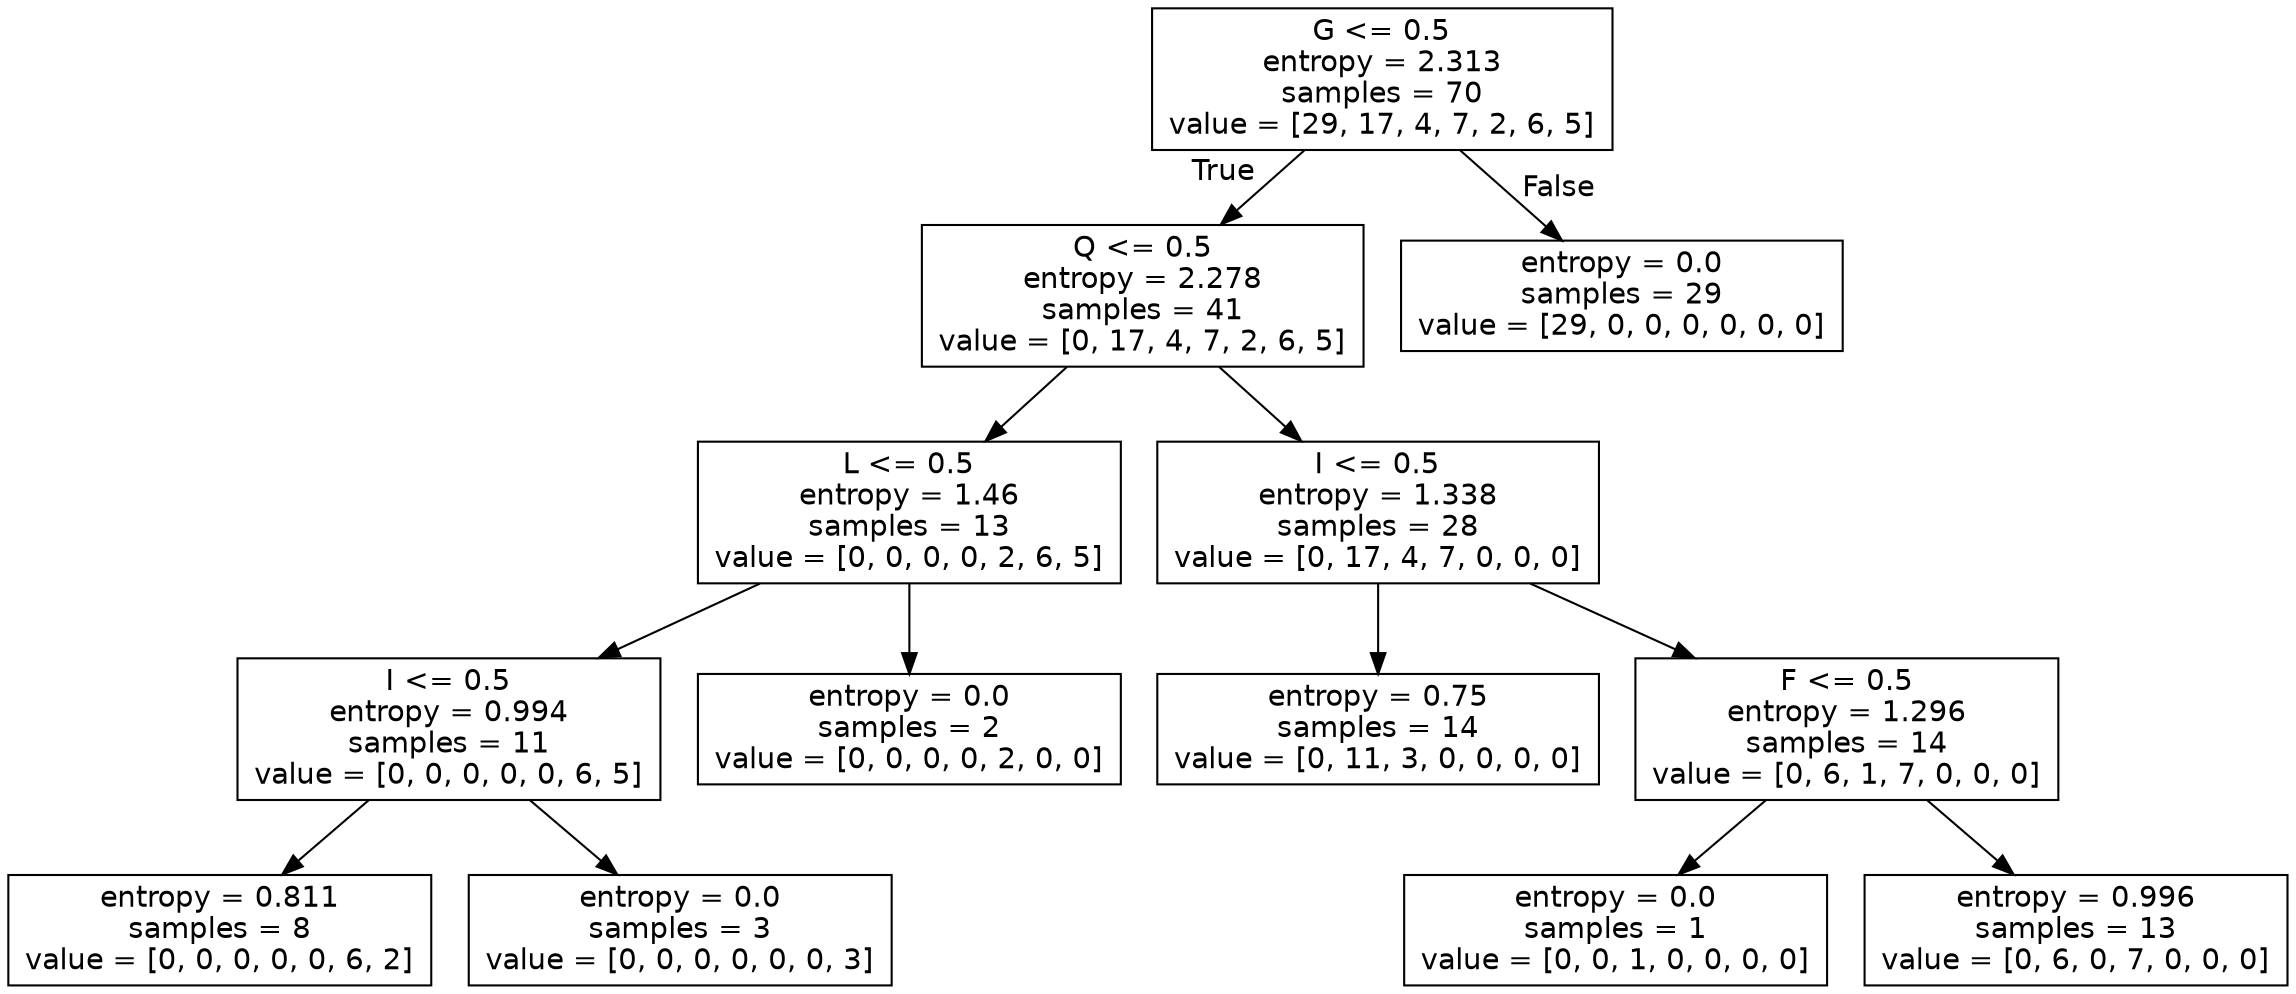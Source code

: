 digraph Tree {
node [shape=box, fontname="helvetica"] ;
edge [fontname="helvetica"] ;
0 [label="G <= 0.5\nentropy = 2.313\nsamples = 70\nvalue = [29, 17, 4, 7, 2, 6, 5]"] ;
1 [label="Q <= 0.5\nentropy = 2.278\nsamples = 41\nvalue = [0, 17, 4, 7, 2, 6, 5]"] ;
0 -> 1 [labeldistance=2.5, labelangle=45, headlabel="True"] ;
2 [label="L <= 0.5\nentropy = 1.46\nsamples = 13\nvalue = [0, 0, 0, 0, 2, 6, 5]"] ;
1 -> 2 ;
3 [label="I <= 0.5\nentropy = 0.994\nsamples = 11\nvalue = [0, 0, 0, 0, 0, 6, 5]"] ;
2 -> 3 ;
4 [label="entropy = 0.811\nsamples = 8\nvalue = [0, 0, 0, 0, 0, 6, 2]"] ;
3 -> 4 ;
5 [label="entropy = 0.0\nsamples = 3\nvalue = [0, 0, 0, 0, 0, 0, 3]"] ;
3 -> 5 ;
6 [label="entropy = 0.0\nsamples = 2\nvalue = [0, 0, 0, 0, 2, 0, 0]"] ;
2 -> 6 ;
7 [label="I <= 0.5\nentropy = 1.338\nsamples = 28\nvalue = [0, 17, 4, 7, 0, 0, 0]"] ;
1 -> 7 ;
8 [label="entropy = 0.75\nsamples = 14\nvalue = [0, 11, 3, 0, 0, 0, 0]"] ;
7 -> 8 ;
9 [label="F <= 0.5\nentropy = 1.296\nsamples = 14\nvalue = [0, 6, 1, 7, 0, 0, 0]"] ;
7 -> 9 ;
10 [label="entropy = 0.0\nsamples = 1\nvalue = [0, 0, 1, 0, 0, 0, 0]"] ;
9 -> 10 ;
11 [label="entropy = 0.996\nsamples = 13\nvalue = [0, 6, 0, 7, 0, 0, 0]"] ;
9 -> 11 ;
12 [label="entropy = 0.0\nsamples = 29\nvalue = [29, 0, 0, 0, 0, 0, 0]"] ;
0 -> 12 [labeldistance=2.5, labelangle=-45, headlabel="False"] ;
}